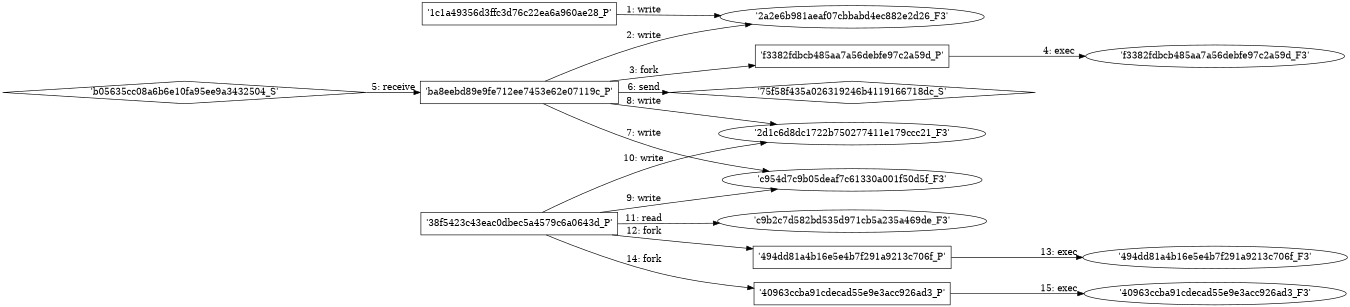 digraph "D:\Learning\Paper\apt\基于CTI的攻击预警\Dataset\攻击图\ASGfromALLCTI\Tracking Tick Through Recent Campaigns Targeting East Asia.dot" {
rankdir="LR"
size="9"
fixedsize="false"
splines="true"
nodesep=0.3
ranksep=0
fontsize=10
overlap="scalexy"
engine= "neato"
	"'2a2e6b981aeaf07cbbabd4ec882e2d26_F3'" [node_type=file shape=ellipse]
	"'1c1a49356d3ffc3d76c22ea6a960ae28_P'" [node_type=Process shape=box]
	"'1c1a49356d3ffc3d76c22ea6a960ae28_P'" -> "'2a2e6b981aeaf07cbbabd4ec882e2d26_F3'" [label="1: write"]
	"'2a2e6b981aeaf07cbbabd4ec882e2d26_F3'" [node_type=file shape=ellipse]
	"'ba8eebd89e9fe712ee7453e62e07119c_P'" [node_type=Process shape=box]
	"'ba8eebd89e9fe712ee7453e62e07119c_P'" -> "'2a2e6b981aeaf07cbbabd4ec882e2d26_F3'" [label="2: write"]
	"'ba8eebd89e9fe712ee7453e62e07119c_P'" [node_type=Process shape=box]
	"'f3382fdbcb485aa7a56debfe97c2a59d_P'" [node_type=Process shape=box]
	"'ba8eebd89e9fe712ee7453e62e07119c_P'" -> "'f3382fdbcb485aa7a56debfe97c2a59d_P'" [label="3: fork"]
	"'f3382fdbcb485aa7a56debfe97c2a59d_P'" [node_type=Process shape=box]
	"'f3382fdbcb485aa7a56debfe97c2a59d_F3'" [node_type=File shape=ellipse]
	"'f3382fdbcb485aa7a56debfe97c2a59d_P'" -> "'f3382fdbcb485aa7a56debfe97c2a59d_F3'" [label="4: exec"]
	"'ba8eebd89e9fe712ee7453e62e07119c_P'" [node_type=Process shape=box]
	"'b05635cc08a6b6e10fa95ee9a3432504_S'" [node_type=Socket shape=diamond]
	"'b05635cc08a6b6e10fa95ee9a3432504_S'" -> "'ba8eebd89e9fe712ee7453e62e07119c_P'" [label="5: receive"]
	"'75f58f435a026319246b4119166718dc_S'" [node_type=Socket shape=diamond]
	"'ba8eebd89e9fe712ee7453e62e07119c_P'" [node_type=Process shape=box]
	"'ba8eebd89e9fe712ee7453e62e07119c_P'" -> "'75f58f435a026319246b4119166718dc_S'" [label="6: send"]
	"'c954d7c9b05deaf7c61330a001f50d5f_F3'" [node_type=file shape=ellipse]
	"'ba8eebd89e9fe712ee7453e62e07119c_P'" [node_type=Process shape=box]
	"'ba8eebd89e9fe712ee7453e62e07119c_P'" -> "'c954d7c9b05deaf7c61330a001f50d5f_F3'" [label="7: write"]
	"'2d1c6d8dc1722b750277411e179ccc21_F3'" [node_type=file shape=ellipse]
	"'ba8eebd89e9fe712ee7453e62e07119c_P'" [node_type=Process shape=box]
	"'ba8eebd89e9fe712ee7453e62e07119c_P'" -> "'2d1c6d8dc1722b750277411e179ccc21_F3'" [label="8: write"]
	"'c954d7c9b05deaf7c61330a001f50d5f_F3'" [node_type=file shape=ellipse]
	"'38f5423c43eac0dbec5a4579c6a0643d_P'" [node_type=Process shape=box]
	"'38f5423c43eac0dbec5a4579c6a0643d_P'" -> "'c954d7c9b05deaf7c61330a001f50d5f_F3'" [label="9: write"]
	"'2d1c6d8dc1722b750277411e179ccc21_F3'" [node_type=file shape=ellipse]
	"'38f5423c43eac0dbec5a4579c6a0643d_P'" [node_type=Process shape=box]
	"'38f5423c43eac0dbec5a4579c6a0643d_P'" -> "'2d1c6d8dc1722b750277411e179ccc21_F3'" [label="10: write"]
	"'c9b2c7d582bd535d971cb5a235a469de_F3'" [node_type=file shape=ellipse]
	"'38f5423c43eac0dbec5a4579c6a0643d_P'" [node_type=Process shape=box]
	"'38f5423c43eac0dbec5a4579c6a0643d_P'" -> "'c9b2c7d582bd535d971cb5a235a469de_F3'" [label="11: read"]
	"'38f5423c43eac0dbec5a4579c6a0643d_P'" [node_type=Process shape=box]
	"'494dd81a4b16e5e4b7f291a9213c706f_P'" [node_type=Process shape=box]
	"'38f5423c43eac0dbec5a4579c6a0643d_P'" -> "'494dd81a4b16e5e4b7f291a9213c706f_P'" [label="12: fork"]
	"'494dd81a4b16e5e4b7f291a9213c706f_P'" [node_type=Process shape=box]
	"'494dd81a4b16e5e4b7f291a9213c706f_F3'" [node_type=File shape=ellipse]
	"'494dd81a4b16e5e4b7f291a9213c706f_P'" -> "'494dd81a4b16e5e4b7f291a9213c706f_F3'" [label="13: exec"]
	"'38f5423c43eac0dbec5a4579c6a0643d_P'" [node_type=Process shape=box]
	"'40963ccba91cdecad55e9e3acc926ad3_P'" [node_type=Process shape=box]
	"'38f5423c43eac0dbec5a4579c6a0643d_P'" -> "'40963ccba91cdecad55e9e3acc926ad3_P'" [label="14: fork"]
	"'40963ccba91cdecad55e9e3acc926ad3_P'" [node_type=Process shape=box]
	"'40963ccba91cdecad55e9e3acc926ad3_F3'" [node_type=File shape=ellipse]
	"'40963ccba91cdecad55e9e3acc926ad3_P'" -> "'40963ccba91cdecad55e9e3acc926ad3_F3'" [label="15: exec"]
}
